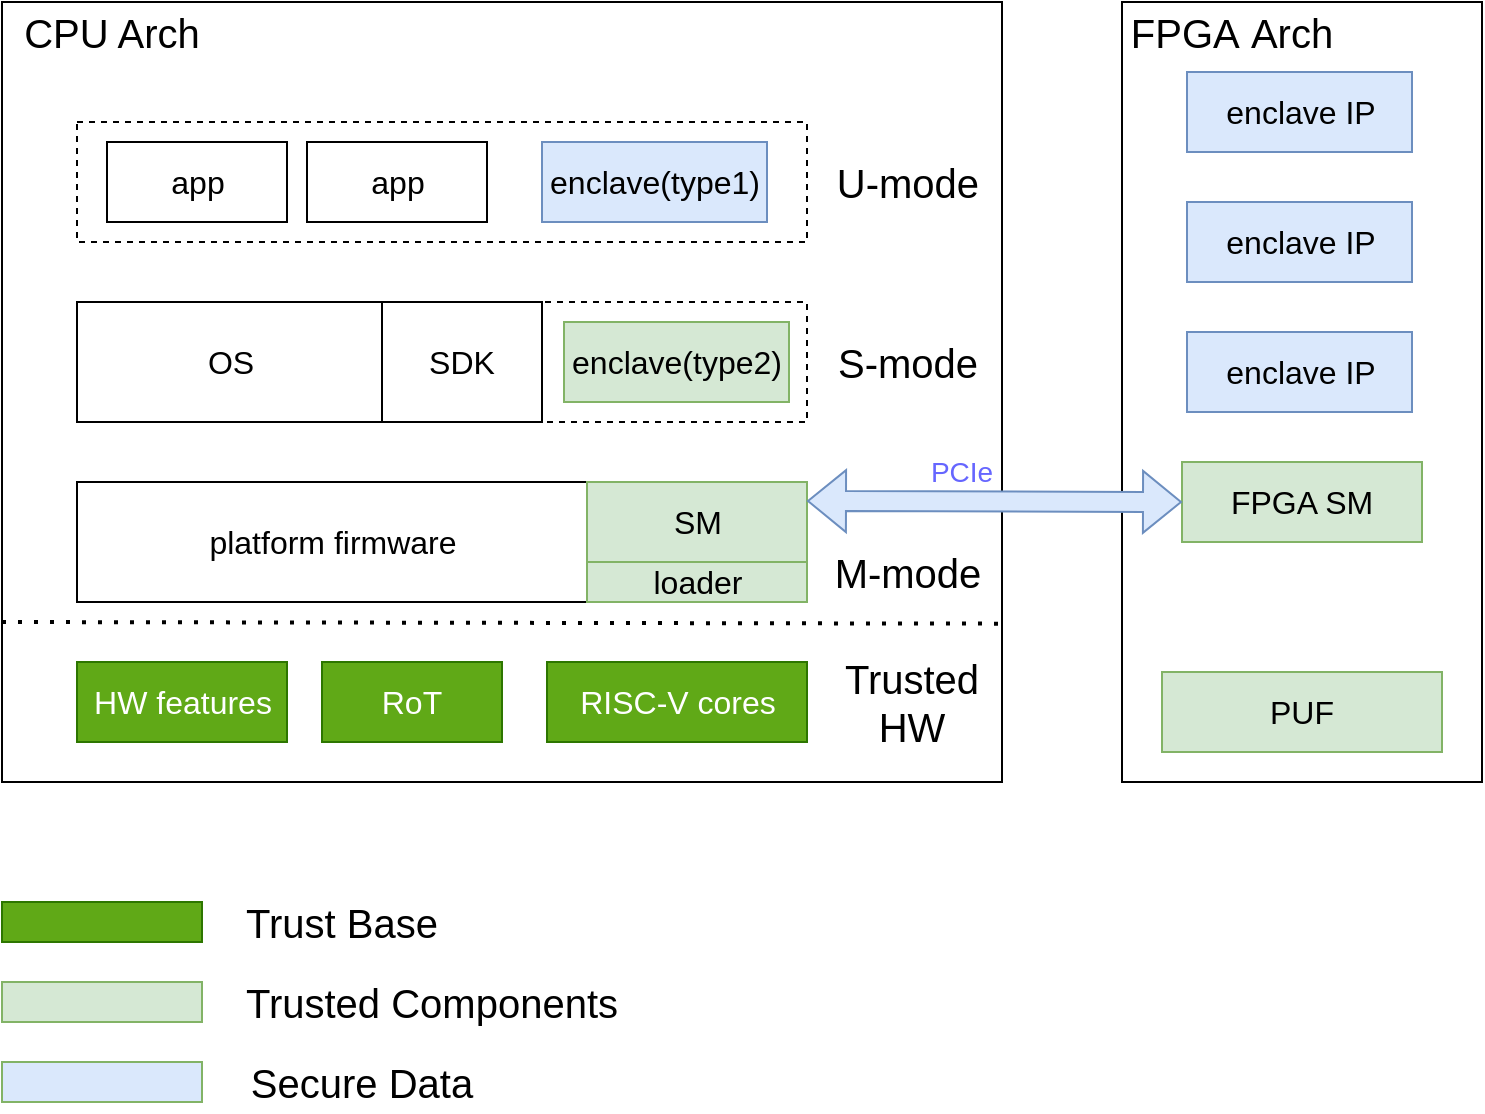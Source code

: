 <mxfile version="26.1.1" pages="6">
  <diagram id="nOsxbvpPCy6UQCYAHZ7n" name="sys_overview">
    <mxGraphModel dx="954" dy="539" grid="1" gridSize="10" guides="1" tooltips="1" connect="1" arrows="1" fold="1" page="1" pageScale="1" pageWidth="827" pageHeight="1169" math="0" shadow="0">
      <root>
        <mxCell id="0" />
        <mxCell id="1" parent="0" />
        <mxCell id="k55XzM7_AfMvwkgNl6W--1" value="" style="rounded=0;whiteSpace=wrap;html=1;" parent="1" vertex="1">
          <mxGeometry x="20" y="20" width="500" height="390" as="geometry" />
        </mxCell>
        <mxCell id="k55XzM7_AfMvwkgNl6W--2" value="CPU Arch" style="text;html=1;align=center;verticalAlign=middle;whiteSpace=wrap;rounded=0;fontSize=20;" parent="1" vertex="1">
          <mxGeometry x="20" y="20" width="110" height="30" as="geometry" />
        </mxCell>
        <mxCell id="k55XzM7_AfMvwkgNl6W--3" value="" style="rounded=0;whiteSpace=wrap;html=1;" parent="1" vertex="1">
          <mxGeometry x="580" y="20" width="180" height="390" as="geometry" />
        </mxCell>
        <mxCell id="k55XzM7_AfMvwkgNl6W--4" value="FPGA&amp;nbsp;&lt;span style=&quot;background-color: transparent; color: light-dark(rgb(0, 0, 0), rgb(255, 255, 255));&quot;&gt;Arch&lt;/span&gt;" style="text;html=1;align=center;verticalAlign=middle;whiteSpace=wrap;rounded=0;fontSize=20;" parent="1" vertex="1">
          <mxGeometry x="580" y="20" width="110" height="30" as="geometry" />
        </mxCell>
        <mxCell id="NWheqMKRCk0c7_515TsI-4" value="" style="rounded=0;whiteSpace=wrap;html=1;dashed=1;" parent="1" vertex="1">
          <mxGeometry x="57.5" y="80" width="365" height="60" as="geometry" />
        </mxCell>
        <mxCell id="NWheqMKRCk0c7_515TsI-1" value="app" style="rounded=0;whiteSpace=wrap;html=1;fontSize=16;" parent="1" vertex="1">
          <mxGeometry x="72.5" y="90" width="90" height="40" as="geometry" />
        </mxCell>
        <mxCell id="NWheqMKRCk0c7_515TsI-2" value="app" style="rounded=0;whiteSpace=wrap;html=1;fontSize=16;" parent="1" vertex="1">
          <mxGeometry x="172.5" y="90" width="90" height="40" as="geometry" />
        </mxCell>
        <mxCell id="NWheqMKRCk0c7_515TsI-3" value="enclave(type1)" style="rounded=0;whiteSpace=wrap;html=1;fontSize=16;labelBackgroundColor=none;fillColor=#dae8fc;strokeColor=#6c8ebf;" parent="1" vertex="1">
          <mxGeometry x="290" y="90" width="112.5" height="40" as="geometry" />
        </mxCell>
        <mxCell id="NWheqMKRCk0c7_515TsI-5" value="U-mode" style="text;html=1;align=center;verticalAlign=middle;whiteSpace=wrap;rounded=0;fontSize=20;" parent="1" vertex="1">
          <mxGeometry x="432.5" y="95" width="80" height="30" as="geometry" />
        </mxCell>
        <mxCell id="NWheqMKRCk0c7_515TsI-6" value="" style="rounded=0;whiteSpace=wrap;html=1;dashed=1;" parent="1" vertex="1">
          <mxGeometry x="57.5" y="170" width="365" height="60" as="geometry" />
        </mxCell>
        <mxCell id="NWheqMKRCk0c7_515TsI-8" value="OS" style="rounded=0;whiteSpace=wrap;html=1;fontSize=16;" parent="1" vertex="1">
          <mxGeometry x="57.5" y="170" width="152.5" height="60" as="geometry" />
        </mxCell>
        <mxCell id="NWheqMKRCk0c7_515TsI-9" value="enclave(type2)" style="rounded=0;whiteSpace=wrap;html=1;fontSize=16;fillColor=#d5e8d4;strokeColor=#82b366;" parent="1" vertex="1">
          <mxGeometry x="301" y="180" width="112.5" height="40" as="geometry" />
        </mxCell>
        <mxCell id="NWheqMKRCk0c7_515TsI-10" value="S-mode" style="text;html=1;align=center;verticalAlign=middle;whiteSpace=wrap;rounded=0;fontSize=20;" parent="1" vertex="1">
          <mxGeometry x="432.5" y="185" width="80" height="30" as="geometry" />
        </mxCell>
        <mxCell id="NWheqMKRCk0c7_515TsI-11" value="" style="rounded=0;whiteSpace=wrap;html=1;dashed=1;" parent="1" vertex="1">
          <mxGeometry x="57.5" y="260" width="365" height="60" as="geometry" />
        </mxCell>
        <mxCell id="NWheqMKRCk0c7_515TsI-13" value="platform firmware" style="rounded=0;whiteSpace=wrap;html=1;fontSize=16;" parent="1" vertex="1">
          <mxGeometry x="57.5" y="260" width="255" height="60" as="geometry" />
        </mxCell>
        <mxCell id="NWheqMKRCk0c7_515TsI-14" value="SM" style="rounded=0;whiteSpace=wrap;html=1;fontSize=16;fillColor=#d5e8d4;strokeColor=#82b366;" parent="1" vertex="1">
          <mxGeometry x="312.5" y="260" width="110" height="40" as="geometry" />
        </mxCell>
        <mxCell id="NWheqMKRCk0c7_515TsI-15" value="M-mode" style="text;html=1;align=center;verticalAlign=middle;whiteSpace=wrap;rounded=0;fontSize=20;" parent="1" vertex="1">
          <mxGeometry x="432.5" y="290" width="80" height="30" as="geometry" />
        </mxCell>
        <mxCell id="NWheqMKRCk0c7_515TsI-16" value="Trusted HW" style="text;html=1;align=center;verticalAlign=middle;whiteSpace=wrap;rounded=0;fontSize=20;" parent="1" vertex="1">
          <mxGeometry x="430" y="355" width="90" height="30" as="geometry" />
        </mxCell>
        <mxCell id="NWheqMKRCk0c7_515TsI-17" value="loader" style="rounded=0;whiteSpace=wrap;html=1;fontSize=16;fillColor=#d5e8d4;strokeColor=#82b366;" parent="1" vertex="1">
          <mxGeometry x="312.5" y="300" width="110" height="20" as="geometry" />
        </mxCell>
        <mxCell id="NWheqMKRCk0c7_515TsI-18" value="HW features" style="rounded=0;whiteSpace=wrap;html=1;fontSize=16;fillColor=#60a917;fontColor=#ffffff;strokeColor=#2D7600;" parent="1" vertex="1">
          <mxGeometry x="57.5" y="350" width="105" height="40" as="geometry" />
        </mxCell>
        <mxCell id="NWheqMKRCk0c7_515TsI-19" value="RoT" style="rounded=0;whiteSpace=wrap;html=1;fontSize=16;fillColor=#60a917;fontColor=#ffffff;strokeColor=#2D7600;" parent="1" vertex="1">
          <mxGeometry x="180" y="350" width="90" height="40" as="geometry" />
        </mxCell>
        <mxCell id="NWheqMKRCk0c7_515TsI-20" value="RISC-V cores" style="rounded=0;whiteSpace=wrap;html=1;fontSize=16;fillColor=#60a917;fontColor=#ffffff;strokeColor=#2D7600;" parent="1" vertex="1">
          <mxGeometry x="292.5" y="350" width="130" height="40" as="geometry" />
        </mxCell>
        <mxCell id="NWheqMKRCk0c7_515TsI-21" value="" style="endArrow=none;dashed=1;html=1;dashPattern=1 3;strokeWidth=2;rounded=0;entryX=1.004;entryY=0.797;entryDx=0;entryDy=0;entryPerimeter=0;" parent="1" target="k55XzM7_AfMvwkgNl6W--1" edge="1">
          <mxGeometry width="50" height="50" relative="1" as="geometry">
            <mxPoint x="20" y="330" as="sourcePoint" />
            <mxPoint x="70" y="280" as="targetPoint" />
          </mxGeometry>
        </mxCell>
        <mxCell id="NWheqMKRCk0c7_515TsI-22" value="SDK" style="rounded=0;whiteSpace=wrap;html=1;fontSize=16;" parent="1" vertex="1">
          <mxGeometry x="210" y="170" width="80" height="60" as="geometry" />
        </mxCell>
        <mxCell id="NWheqMKRCk0c7_515TsI-23" value="FPGA SM" style="rounded=0;whiteSpace=wrap;html=1;fontSize=16;fillColor=#d5e8d4;strokeColor=#82b366;" parent="1" vertex="1">
          <mxGeometry x="610" y="250" width="120" height="40" as="geometry" />
        </mxCell>
        <mxCell id="NWheqMKRCk0c7_515TsI-24" value="enclave IP" style="rounded=0;whiteSpace=wrap;html=1;fontSize=16;labelBackgroundColor=none;fillColor=#dae8fc;strokeColor=#6c8ebf;" parent="1" vertex="1">
          <mxGeometry x="612.5" y="55" width="112.5" height="40" as="geometry" />
        </mxCell>
        <mxCell id="NWheqMKRCk0c7_515TsI-25" value="enclave IP" style="rounded=0;whiteSpace=wrap;html=1;fontSize=16;labelBackgroundColor=none;fillColor=#dae8fc;strokeColor=#6c8ebf;" parent="1" vertex="1">
          <mxGeometry x="612.5" y="120" width="112.5" height="40" as="geometry" />
        </mxCell>
        <mxCell id="NWheqMKRCk0c7_515TsI-26" value="enclave IP" style="rounded=0;whiteSpace=wrap;html=1;fontSize=16;labelBackgroundColor=none;fillColor=#dae8fc;strokeColor=#6c8ebf;" parent="1" vertex="1">
          <mxGeometry x="612.5" y="185" width="112.5" height="40" as="geometry" />
        </mxCell>
        <mxCell id="NWheqMKRCk0c7_515TsI-27" value="" style="shape=flexArrow;endArrow=classic;startArrow=classic;html=1;rounded=0;fillColor=#dae8fc;strokeColor=#6c8ebf;endSize=6;entryX=0;entryY=0.5;entryDx=0;entryDy=0;startSize=6;targetPerimeterSpacing=0;" parent="1" target="NWheqMKRCk0c7_515TsI-23" edge="1">
          <mxGeometry width="100" height="100" relative="1" as="geometry">
            <mxPoint x="422.5" y="269.5" as="sourcePoint" />
            <mxPoint x="542.5" y="269.5" as="targetPoint" />
          </mxGeometry>
        </mxCell>
        <mxCell id="NWheqMKRCk0c7_515TsI-29" value="PCIe" style="text;html=1;align=center;verticalAlign=middle;whiteSpace=wrap;rounded=0;fontSize=14;fontColor=light-dark(#6666FF,#EDEDED);" parent="1" vertex="1">
          <mxGeometry x="460" y="240" width="80" height="30" as="geometry" />
        </mxCell>
        <mxCell id="NWheqMKRCk0c7_515TsI-32" value="PUF" style="rounded=0;whiteSpace=wrap;html=1;fontSize=16;fillColor=#d5e8d4;strokeColor=#82b366;" parent="1" vertex="1">
          <mxGeometry x="600" y="355" width="140" height="40" as="geometry" />
        </mxCell>
        <mxCell id="jTecf7ZLcZVF97szy6Vs-1" value="" style="rounded=0;whiteSpace=wrap;html=1;fontSize=16;fillColor=#60a917;fontColor=#ffffff;strokeColor=#2D7600;" vertex="1" parent="1">
          <mxGeometry x="20" y="470" width="100" height="20" as="geometry" />
        </mxCell>
        <mxCell id="jTecf7ZLcZVF97szy6Vs-2" value="Trust Base" style="text;html=1;align=center;verticalAlign=middle;whiteSpace=wrap;rounded=0;fontSize=20;" vertex="1" parent="1">
          <mxGeometry x="130" y="465" width="120" height="30" as="geometry" />
        </mxCell>
        <mxCell id="jTecf7ZLcZVF97szy6Vs-3" value="" style="rounded=0;whiteSpace=wrap;html=1;fontSize=16;fillColor=#d5e8d4;strokeColor=#82b366;" vertex="1" parent="1">
          <mxGeometry x="20" y="510" width="100" height="20" as="geometry" />
        </mxCell>
        <mxCell id="jTecf7ZLcZVF97szy6Vs-4" value="Trusted Components" style="text;html=1;align=center;verticalAlign=middle;whiteSpace=wrap;rounded=0;fontSize=20;" vertex="1" parent="1">
          <mxGeometry x="130" y="505" width="210" height="30" as="geometry" />
        </mxCell>
        <mxCell id="jTecf7ZLcZVF97szy6Vs-5" value="" style="rounded=0;whiteSpace=wrap;html=1;fontSize=16;fillColor=light-dark(#dae8fc, #1f2f1e);strokeColor=#82b366;" vertex="1" parent="1">
          <mxGeometry x="20" y="550" width="100" height="20" as="geometry" />
        </mxCell>
        <mxCell id="jTecf7ZLcZVF97szy6Vs-6" value="Secure Data" style="text;html=1;align=center;verticalAlign=middle;whiteSpace=wrap;rounded=0;fontSize=20;" vertex="1" parent="1">
          <mxGeometry x="130" y="545" width="140" height="30" as="geometry" />
        </mxCell>
      </root>
    </mxGraphModel>
  </diagram>
  <diagram id="AX_PNSprOtDnCvLPGyHK" name="CPU-FPGA overview（module）">
    <mxGraphModel dx="954" dy="539" grid="1" gridSize="10" guides="1" tooltips="1" connect="1" arrows="1" fold="1" page="1" pageScale="1" pageWidth="827" pageHeight="1169" math="0" shadow="0">
      <root>
        <mxCell id="0" />
        <mxCell id="1" parent="0" />
        <mxCell id="ei4g1-9aVAL9ST8Osvbl-1" value="" style="rounded=0;whiteSpace=wrap;html=1;" vertex="1" parent="1">
          <mxGeometry x="30" y="70" width="340" height="290" as="geometry" />
        </mxCell>
        <mxCell id="ei4g1-9aVAL9ST8Osvbl-2" value="SM" style="text;html=1;align=center;verticalAlign=middle;whiteSpace=wrap;rounded=0;fontSize=20;" vertex="1" parent="1">
          <mxGeometry x="30" y="70" width="60" height="30" as="geometry" />
        </mxCell>
        <mxCell id="ei4g1-9aVAL9ST8Osvbl-3" value="" style="rounded=0;whiteSpace=wrap;html=1;" vertex="1" parent="1">
          <mxGeometry x="430" y="70" width="290" height="170" as="geometry" />
        </mxCell>
        <mxCell id="ei4g1-9aVAL9ST8Osvbl-4" value="FPGA" style="text;html=1;align=center;verticalAlign=middle;whiteSpace=wrap;rounded=0;fontSize=24;" vertex="1" parent="1">
          <mxGeometry x="440" y="70" width="110" height="30" as="geometry" />
        </mxCell>
        <mxCell id="ei4g1-9aVAL9ST8Osvbl-5" value="Enclave Management" style="rounded=0;whiteSpace=wrap;html=1;fontSize=16;" vertex="1" parent="1">
          <mxGeometry x="40" y="300" width="200" height="50" as="geometry" />
        </mxCell>
        <mxCell id="p8XPLCWFIg5h7ARrhibj-1" value="FPGA Communicator" style="rounded=0;whiteSpace=wrap;html=1;fontSize=16;" vertex="1" parent="1">
          <mxGeometry x="250" y="160" width="110" height="140" as="geometry" />
        </mxCell>
        <mxCell id="p8XPLCWFIg5h7ARrhibj-2" value="Enclave RQ Generator" style="rounded=0;whiteSpace=wrap;html=1;fontSize=16;" vertex="1" parent="1">
          <mxGeometry x="40" y="110" width="200" height="50" as="geometry" />
        </mxCell>
        <mxCell id="p8XPLCWFIg5h7ARrhibj-3" value="PUF(IP)" style="rounded=0;whiteSpace=wrap;html=1;fontSize=20;" vertex="1" parent="1">
          <mxGeometry x="610" y="150" width="100" height="50" as="geometry" />
        </mxCell>
        <mxCell id="p8XPLCWFIg5h7ARrhibj-5" value="Enclave Memory Dispatcher" style="rounded=0;whiteSpace=wrap;html=1;fontSize=16;" vertex="1" parent="1">
          <mxGeometry x="40" y="205" width="200" height="50" as="geometry" />
        </mxCell>
        <mxCell id="zDPaxUz4RnN6vsnXp8VN-2" value="" style="rounded=0;whiteSpace=wrap;html=1;fontSize=20;" vertex="1" parent="1">
          <mxGeometry x="455" y="110" width="125" height="110" as="geometry" />
        </mxCell>
        <mxCell id="zDPaxUz4RnN6vsnXp8VN-1" value="FPGA SM" style="text;html=1;align=center;verticalAlign=middle;whiteSpace=wrap;rounded=0;fontSize=20;" vertex="1" parent="1">
          <mxGeometry x="450" y="110" width="110" height="30" as="geometry" />
        </mxCell>
        <mxCell id="zDPaxUz4RnN6vsnXp8VN-3" value="crypto" style="rounded=0;whiteSpace=wrap;html=1;fontSize=16;" vertex="1" parent="1">
          <mxGeometry x="467.5" y="140" width="100" height="30" as="geometry" />
        </mxCell>
        <mxCell id="zDPaxUz4RnN6vsnXp8VN-4" value="control" style="rounded=0;whiteSpace=wrap;html=1;fontSize=16;" vertex="1" parent="1">
          <mxGeometry x="467.5" y="180" width="100" height="30" as="geometry" />
        </mxCell>
        <mxCell id="zDPaxUz4RnN6vsnXp8VN-5" value="" style="endArrow=classic;startArrow=classic;html=1;rounded=0;entryX=0;entryY=0.5;entryDx=0;entryDy=0;" edge="1" parent="1" target="zDPaxUz4RnN6vsnXp8VN-4">
          <mxGeometry width="50" height="50" relative="1" as="geometry">
            <mxPoint x="360" y="240" as="sourcePoint" />
            <mxPoint x="410" y="190" as="targetPoint" />
          </mxGeometry>
        </mxCell>
        <mxCell id="zDPaxUz4RnN6vsnXp8VN-6" value="" style="endArrow=classic;html=1;rounded=0;entryX=0.25;entryY=1;entryDx=0;entryDy=0;" edge="1" parent="1" target="zDPaxUz4RnN6vsnXp8VN-3">
          <mxGeometry width="50" height="50" relative="1" as="geometry">
            <mxPoint x="470" y="180" as="sourcePoint" />
            <mxPoint x="520" y="130" as="targetPoint" />
          </mxGeometry>
        </mxCell>
      </root>
    </mxGraphModel>
  </diagram>
  <diagram id="G2TH_kOnZWlZddMKmQzn" name="SM &amp; RT">
    <mxGraphModel dx="954" dy="539" grid="1" gridSize="10" guides="1" tooltips="1" connect="1" arrows="1" fold="1" page="1" pageScale="1" pageWidth="827" pageHeight="1169" math="0" shadow="0">
      <root>
        <mxCell id="0" />
        <mxCell id="1" parent="0" />
        <mxCell id="CxCAHTCYQ38X0L5cLBmD-1" value="" style="rounded=0;whiteSpace=wrap;html=1;" vertex="1" parent="1">
          <mxGeometry x="170" y="170" width="410" height="260" as="geometry" />
        </mxCell>
      </root>
    </mxGraphModel>
  </diagram>
  <diagram id="BCmon-bG9vmB4oVdUGJF" name="Secure_boot">
    <mxGraphModel dx="954" dy="539" grid="1" gridSize="10" guides="1" tooltips="1" connect="1" arrows="1" fold="1" page="1" pageScale="1" pageWidth="827" pageHeight="1169" math="0" shadow="0">
      <root>
        <mxCell id="0" />
        <mxCell id="1" parent="0" />
      </root>
    </mxGraphModel>
  </diagram>
  <diagram id="Zf1dCsSXfxFh9O91kOBU" name="CPU cluster">
    <mxGraphModel dx="954" dy="539" grid="1" gridSize="10" guides="1" tooltips="1" connect="1" arrows="1" fold="1" page="1" pageScale="1" pageWidth="827" pageHeight="1169" math="0" shadow="0">
      <root>
        <mxCell id="0" />
        <mxCell id="1" parent="0" />
      </root>
    </mxGraphModel>
  </diagram>
  <diagram id="2rfxVTVb_KEhVecboE_y" name="CPU2HPC(cluster)">
    <mxGraphModel dx="954" dy="539" grid="1" gridSize="10" guides="1" tooltips="1" connect="1" arrows="1" fold="1" page="1" pageScale="1" pageWidth="827" pageHeight="1169" math="0" shadow="0">
      <root>
        <mxCell id="0" />
        <mxCell id="1" parent="0" />
      </root>
    </mxGraphModel>
  </diagram>
</mxfile>
